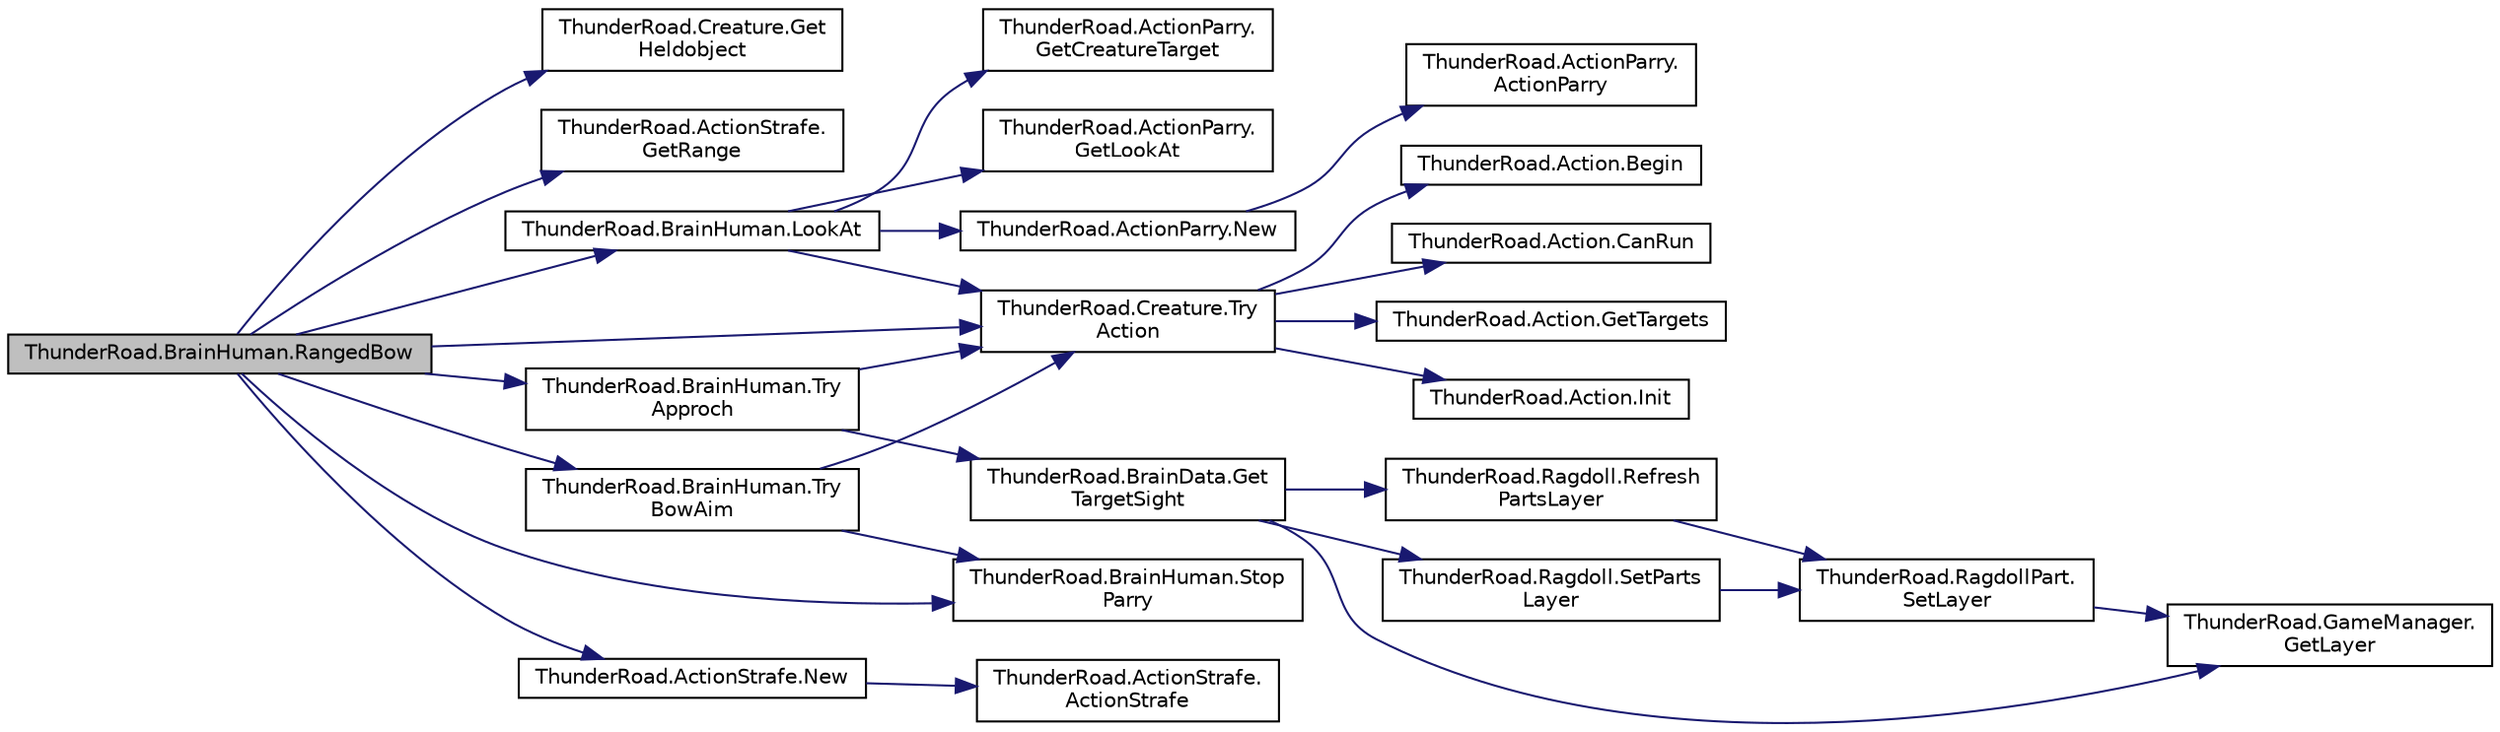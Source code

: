 digraph "ThunderRoad.BrainHuman.RangedBow"
{
 // LATEX_PDF_SIZE
  edge [fontname="Helvetica",fontsize="10",labelfontname="Helvetica",labelfontsize="10"];
  node [fontname="Helvetica",fontsize="10",shape=record];
  rankdir="LR";
  Node1 [label="ThunderRoad.BrainHuman.RangedBow",height=0.2,width=0.4,color="black", fillcolor="grey75", style="filled", fontcolor="black",tooltip="Rangeds the bow."];
  Node1 -> Node2 [color="midnightblue",fontsize="10",style="solid",fontname="Helvetica"];
  Node2 [label="ThunderRoad.Creature.Get\lHeldobject",height=0.2,width=0.4,color="black", fillcolor="white", style="filled",URL="$class_thunder_road_1_1_creature.html#a494221977ba15283dc2d54acd8e9bebf",tooltip="Gets the heldobject."];
  Node1 -> Node3 [color="midnightblue",fontsize="10",style="solid",fontname="Helvetica"];
  Node3 [label="ThunderRoad.ActionStrafe.\lGetRange",height=0.2,width=0.4,color="black", fillcolor="white", style="filled",URL="$class_thunder_road_1_1_action_strafe.html#a648f7a5798dee855585d2f1125734e63",tooltip="Gets the range."];
  Node1 -> Node4 [color="midnightblue",fontsize="10",style="solid",fontname="Helvetica"];
  Node4 [label="ThunderRoad.BrainHuman.LookAt",height=0.2,width=0.4,color="black", fillcolor="white", style="filled",URL="$class_thunder_road_1_1_brain_human.html#ace5f6d985e9e6784eb712dce8d5ae5e9",tooltip="Looks at."];
  Node4 -> Node5 [color="midnightblue",fontsize="10",style="solid",fontname="Helvetica"];
  Node5 [label="ThunderRoad.ActionParry.\lGetCreatureTarget",height=0.2,width=0.4,color="black", fillcolor="white", style="filled",URL="$class_thunder_road_1_1_action_parry.html#a139a8352c9aeeaa4b38a4b6e3075bbc6",tooltip="Gets the creature target."];
  Node4 -> Node6 [color="midnightblue",fontsize="10",style="solid",fontname="Helvetica"];
  Node6 [label="ThunderRoad.ActionParry.\lGetLookAt",height=0.2,width=0.4,color="black", fillcolor="white", style="filled",URL="$class_thunder_road_1_1_action_parry.html#a336be1d0d41d44b0af30507e08eb0d02",tooltip="Gets the look at."];
  Node4 -> Node7 [color="midnightblue",fontsize="10",style="solid",fontname="Helvetica"];
  Node7 [label="ThunderRoad.ActionParry.New",height=0.2,width=0.4,color="black", fillcolor="white", style="filled",URL="$class_thunder_road_1_1_action_parry.html#a69cafca7cd30b63676bab83a53c1940d",tooltip="News the specified creature target."];
  Node7 -> Node8 [color="midnightblue",fontsize="10",style="solid",fontname="Helvetica"];
  Node8 [label="ThunderRoad.ActionParry.\lActionParry",height=0.2,width=0.4,color="black", fillcolor="white", style="filled",URL="$class_thunder_road_1_1_action_parry.html#ab3eb68928c2a66101c6fe885959b9ffc",tooltip="Initializes a new instance of the ActionParry class."];
  Node4 -> Node9 [color="midnightblue",fontsize="10",style="solid",fontname="Helvetica"];
  Node9 [label="ThunderRoad.Creature.Try\lAction",height=0.2,width=0.4,color="black", fillcolor="white", style="filled",URL="$class_thunder_road_1_1_creature.html#ab050907b4eded79275fefdf36e696378",tooltip="Tries the action."];
  Node9 -> Node10 [color="midnightblue",fontsize="10",style="solid",fontname="Helvetica"];
  Node10 [label="ThunderRoad.Action.Begin",height=0.2,width=0.4,color="black", fillcolor="white", style="filled",URL="$class_thunder_road_1_1_action.html#a4cd7b5811229176ad31386496eeffc95",tooltip="Begins this instance."];
  Node9 -> Node11 [color="midnightblue",fontsize="10",style="solid",fontname="Helvetica"];
  Node11 [label="ThunderRoad.Action.CanRun",height=0.2,width=0.4,color="black", fillcolor="white", style="filled",URL="$class_thunder_road_1_1_action.html#a0a1bddb357a58971b530aed200b7a50f",tooltip="Determines whether this instance can run."];
  Node9 -> Node12 [color="midnightblue",fontsize="10",style="solid",fontname="Helvetica"];
  Node12 [label="ThunderRoad.Action.GetTargets",height=0.2,width=0.4,color="black", fillcolor="white", style="filled",URL="$class_thunder_road_1_1_action.html#aad311ab9fd6fbd0319fe602a266c800a",tooltip="Gets the targets."];
  Node9 -> Node13 [color="midnightblue",fontsize="10",style="solid",fontname="Helvetica"];
  Node13 [label="ThunderRoad.Action.Init",height=0.2,width=0.4,color="black", fillcolor="white", style="filled",URL="$class_thunder_road_1_1_action.html#a8966f3e62d2704f707c76dd43aa6a030",tooltip="Initializes the specified creature."];
  Node1 -> Node14 [color="midnightblue",fontsize="10",style="solid",fontname="Helvetica"];
  Node14 [label="ThunderRoad.ActionStrafe.New",height=0.2,width=0.4,color="black", fillcolor="white", style="filled",URL="$class_thunder_road_1_1_action_strafe.html#a72ffd9f21dbd67adc16e64dbf12f5d96",tooltip="News the specified target creature."];
  Node14 -> Node15 [color="midnightblue",fontsize="10",style="solid",fontname="Helvetica"];
  Node15 [label="ThunderRoad.ActionStrafe.\lActionStrafe",height=0.2,width=0.4,color="black", fillcolor="white", style="filled",URL="$class_thunder_road_1_1_action_strafe.html#a7c35c58924799b474bdf22896d52ed96",tooltip="Initializes a new instance of the ActionStrafe class."];
  Node1 -> Node16 [color="midnightblue",fontsize="10",style="solid",fontname="Helvetica"];
  Node16 [label="ThunderRoad.BrainHuman.Stop\lParry",height=0.2,width=0.4,color="black", fillcolor="white", style="filled",URL="$class_thunder_road_1_1_brain_human.html#a2ef62c29803ba77ed4d27632bed4eb1c",tooltip="Stops the parry."];
  Node1 -> Node9 [color="midnightblue",fontsize="10",style="solid",fontname="Helvetica"];
  Node1 -> Node17 [color="midnightblue",fontsize="10",style="solid",fontname="Helvetica"];
  Node17 [label="ThunderRoad.BrainHuman.Try\lApproch",height=0.2,width=0.4,color="black", fillcolor="white", style="filled",URL="$class_thunder_road_1_1_brain_human.html#a9cd664ca0e46be44a8e2b934f383f898",tooltip="Tries the approch."];
  Node17 -> Node18 [color="midnightblue",fontsize="10",style="solid",fontname="Helvetica"];
  Node18 [label="ThunderRoad.BrainData.Get\lTargetSight",height=0.2,width=0.4,color="black", fillcolor="white", style="filled",URL="$class_thunder_road_1_1_brain_data.html#aff0b641cc2054de8b69e36e117ba1c94",tooltip="Gets the target sight."];
  Node18 -> Node19 [color="midnightblue",fontsize="10",style="solid",fontname="Helvetica"];
  Node19 [label="ThunderRoad.GameManager.\lGetLayer",height=0.2,width=0.4,color="black", fillcolor="white", style="filled",URL="$class_thunder_road_1_1_game_manager.html#a4b7e3521ff92f30374062207b6e30352",tooltip="Gets the layer."];
  Node18 -> Node20 [color="midnightblue",fontsize="10",style="solid",fontname="Helvetica"];
  Node20 [label="ThunderRoad.Ragdoll.Refresh\lPartsLayer",height=0.2,width=0.4,color="black", fillcolor="white", style="filled",URL="$class_thunder_road_1_1_ragdoll.html#a719a7e98fd6b50c533792238826b5fa8",tooltip="Refreshes the parts layer."];
  Node20 -> Node21 [color="midnightblue",fontsize="10",style="solid",fontname="Helvetica"];
  Node21 [label="ThunderRoad.RagdollPart.\lSetLayer",height=0.2,width=0.4,color="black", fillcolor="white", style="filled",URL="$class_thunder_road_1_1_ragdoll_part.html#af57d495ffe5341a0e37961f833a615fc",tooltip="Sets the layer."];
  Node21 -> Node19 [color="midnightblue",fontsize="10",style="solid",fontname="Helvetica"];
  Node18 -> Node22 [color="midnightblue",fontsize="10",style="solid",fontname="Helvetica"];
  Node22 [label="ThunderRoad.Ragdoll.SetParts\lLayer",height=0.2,width=0.4,color="black", fillcolor="white", style="filled",URL="$class_thunder_road_1_1_ragdoll.html#a1669048ed1acf39705ff1596155f4148",tooltip="Sets the parts layer."];
  Node22 -> Node21 [color="midnightblue",fontsize="10",style="solid",fontname="Helvetica"];
  Node17 -> Node9 [color="midnightblue",fontsize="10",style="solid",fontname="Helvetica"];
  Node1 -> Node23 [color="midnightblue",fontsize="10",style="solid",fontname="Helvetica"];
  Node23 [label="ThunderRoad.BrainHuman.Try\lBowAim",height=0.2,width=0.4,color="black", fillcolor="white", style="filled",URL="$class_thunder_road_1_1_brain_human.html#ad498288da057fe1ef2452d3962bafef1",tooltip="Tries the bow aim."];
  Node23 -> Node16 [color="midnightblue",fontsize="10",style="solid",fontname="Helvetica"];
  Node23 -> Node9 [color="midnightblue",fontsize="10",style="solid",fontname="Helvetica"];
}
